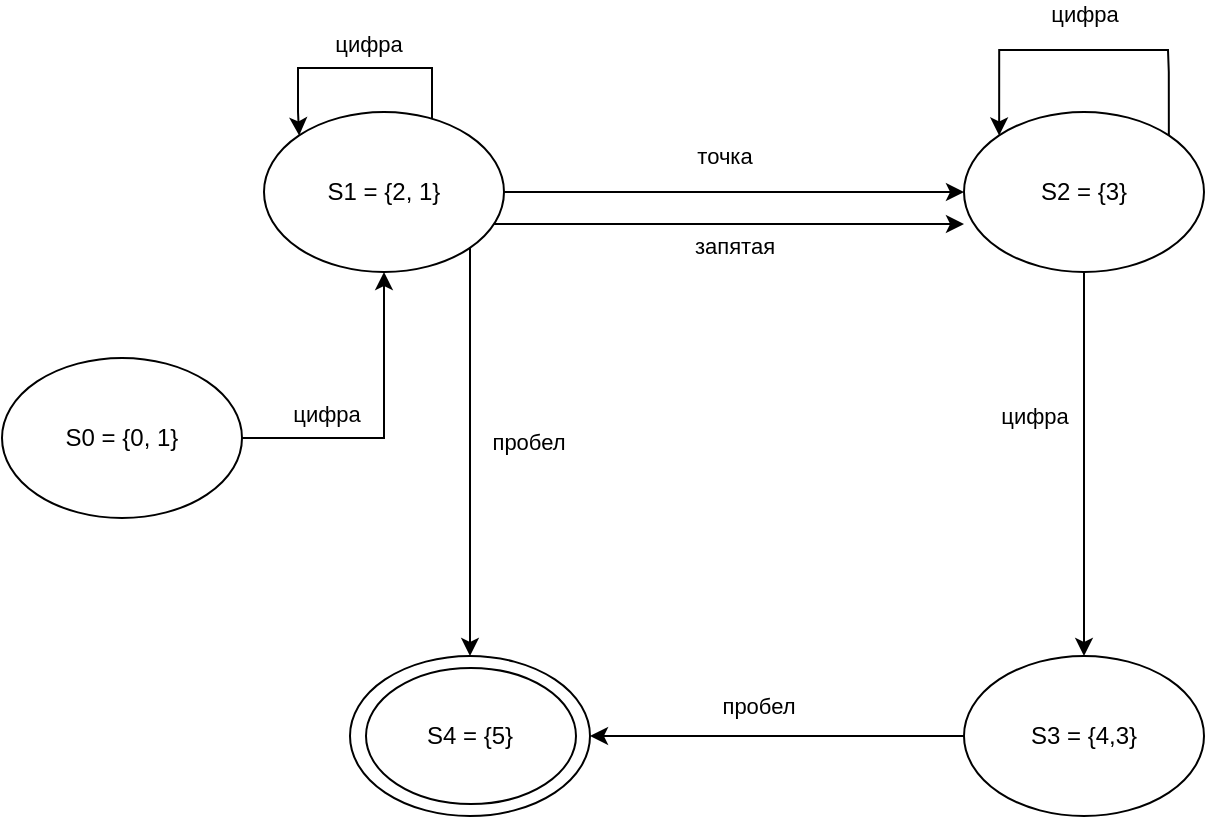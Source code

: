 <mxfile version="15.8.7" type="device"><diagram id="xC3LPRLX9kYBcWRV6uh-" name="Page-1"><mxGraphModel dx="804" dy="578" grid="0" gridSize="10" guides="0" tooltips="1" connect="1" arrows="1" fold="1" page="0" pageScale="1" pageWidth="850" pageHeight="1100" math="0" shadow="0"><root><mxCell id="0"/><mxCell id="1" parent="0"/><mxCell id="eezzisjMJKayacwhTyRD-3" style="edgeStyle=orthogonalEdgeStyle;rounded=0;orthogonalLoop=1;jettySize=auto;html=1;entryX=0.5;entryY=1;entryDx=0;entryDy=0;" parent="1" source="eezzisjMJKayacwhTyRD-1" target="eezzisjMJKayacwhTyRD-2" edge="1"><mxGeometry relative="1" as="geometry"/></mxCell><mxCell id="eezzisjMJKayacwhTyRD-4" value="цифра" style="edgeLabel;html=1;align=center;verticalAlign=middle;resizable=0;points=[];" parent="eezzisjMJKayacwhTyRD-3" vertex="1" connectable="0"><mxGeometry x="-0.415" y="1" relative="1" as="geometry"><mxPoint x="-3" y="-11" as="offset"/></mxGeometry></mxCell><mxCell id="eezzisjMJKayacwhTyRD-1" value="S0 = {0, 1}" style="ellipse;whiteSpace=wrap;html=1;" parent="1" vertex="1"><mxGeometry x="368" y="566" width="120" height="80" as="geometry"/></mxCell><mxCell id="eezzisjMJKayacwhTyRD-8" value="точка" style="edgeStyle=orthogonalEdgeStyle;rounded=0;orthogonalLoop=1;jettySize=auto;html=1;" parent="1" source="eezzisjMJKayacwhTyRD-2" target="eezzisjMJKayacwhTyRD-5" edge="1"><mxGeometry x="-0.043" y="18" relative="1" as="geometry"><mxPoint as="offset"/><Array as="points"><mxPoint x="765" y="483"/><mxPoint x="765" y="483"/></Array></mxGeometry></mxCell><mxCell id="eezzisjMJKayacwhTyRD-9" value="пробел" style="edgeStyle=orthogonalEdgeStyle;rounded=0;orthogonalLoop=1;jettySize=auto;html=1;entryX=0.5;entryY=0;entryDx=0;entryDy=0;" parent="1" source="eezzisjMJKayacwhTyRD-2" target="eezzisjMJKayacwhTyRD-7" edge="1"><mxGeometry x="-0.049" y="29" relative="1" as="geometry"><Array as="points"><mxPoint x="602" y="703"/></Array><mxPoint as="offset"/></mxGeometry></mxCell><mxCell id="BQiiaaEGODWADzNvVaSF-1" value="запятая" style="edgeStyle=orthogonalEdgeStyle;rounded=0;orthogonalLoop=1;jettySize=auto;html=1;entryX=0.002;entryY=0.705;entryDx=0;entryDy=0;entryPerimeter=0;" edge="1" parent="1" source="eezzisjMJKayacwhTyRD-2" target="eezzisjMJKayacwhTyRD-5"><mxGeometry x="0.019" y="-11" relative="1" as="geometry"><Array as="points"><mxPoint x="849" y="499"/><mxPoint x="849" y="499"/></Array><mxPoint as="offset"/></mxGeometry></mxCell><mxCell id="eezzisjMJKayacwhTyRD-2" value="S1 = {2, 1}" style="ellipse;whiteSpace=wrap;html=1;" parent="1" vertex="1"><mxGeometry x="499" y="443" width="120" height="80" as="geometry"/></mxCell><mxCell id="eezzisjMJKayacwhTyRD-10" value="цифра" style="edgeStyle=orthogonalEdgeStyle;rounded=0;orthogonalLoop=1;jettySize=auto;html=1;entryX=0.5;entryY=0;entryDx=0;entryDy=0;" parent="1" source="eezzisjMJKayacwhTyRD-5" target="eezzisjMJKayacwhTyRD-6" edge="1"><mxGeometry x="-0.256" y="-25" relative="1" as="geometry"><mxPoint as="offset"/></mxGeometry></mxCell><mxCell id="eezzisjMJKayacwhTyRD-14" value="цифра" style="edgeStyle=orthogonalEdgeStyle;rounded=0;orthogonalLoop=1;jettySize=auto;html=1;exitX=1;exitY=0;exitDx=0;exitDy=0;entryX=0;entryY=0;entryDx=0;entryDy=0;" parent="1" source="eezzisjMJKayacwhTyRD-5" target="eezzisjMJKayacwhTyRD-5" edge="1"><mxGeometry x="-0.002" y="-18" relative="1" as="geometry"><mxPoint x="897.667" y="341.667" as="targetPoint"/><Array as="points"><mxPoint x="951" y="423"/><mxPoint x="951" y="412"/><mxPoint x="867" y="412"/></Array><mxPoint as="offset"/></mxGeometry></mxCell><mxCell id="eezzisjMJKayacwhTyRD-5" value="S2 = {3}" style="ellipse;whiteSpace=wrap;html=1;" parent="1" vertex="1"><mxGeometry x="849" y="443" width="120" height="80" as="geometry"/></mxCell><mxCell id="eezzisjMJKayacwhTyRD-11" value="пробел" style="edgeStyle=orthogonalEdgeStyle;rounded=0;orthogonalLoop=1;jettySize=auto;html=1;entryX=1;entryY=0.5;entryDx=0;entryDy=0;" parent="1" source="eezzisjMJKayacwhTyRD-6" target="eezzisjMJKayacwhTyRD-7" edge="1"><mxGeometry x="0.109" y="-15" relative="1" as="geometry"><mxPoint as="offset"/></mxGeometry></mxCell><mxCell id="eezzisjMJKayacwhTyRD-6" value="S3 = {4,3}" style="ellipse;whiteSpace=wrap;html=1;" parent="1" vertex="1"><mxGeometry x="849" y="715" width="120" height="80" as="geometry"/></mxCell><mxCell id="eezzisjMJKayacwhTyRD-7" value="S4 = {5}" style="ellipse;whiteSpace=wrap;html=1;" parent="1" vertex="1"><mxGeometry x="542" y="715" width="120" height="80" as="geometry"/></mxCell><mxCell id="eezzisjMJKayacwhTyRD-13" value="цифра" style="edgeStyle=orthogonalEdgeStyle;rounded=0;orthogonalLoop=1;jettySize=auto;html=1;entryX=0;entryY=0;entryDx=0;entryDy=0;" parent="1" source="eezzisjMJKayacwhTyRD-2" target="eezzisjMJKayacwhTyRD-2" edge="1"><mxGeometry x="-0.095" y="-12" relative="1" as="geometry"><Array as="points"><mxPoint x="583" y="421"/><mxPoint x="516" y="421"/><mxPoint x="516" y="443"/><mxPoint x="517" y="443"/></Array><mxPoint as="offset"/></mxGeometry></mxCell><mxCell id="eezzisjMJKayacwhTyRD-16" value="" style="ellipse;whiteSpace=wrap;html=1;fillColor=none;" parent="1" vertex="1"><mxGeometry x="550" y="721" width="105" height="68" as="geometry"/></mxCell></root></mxGraphModel></diagram></mxfile>